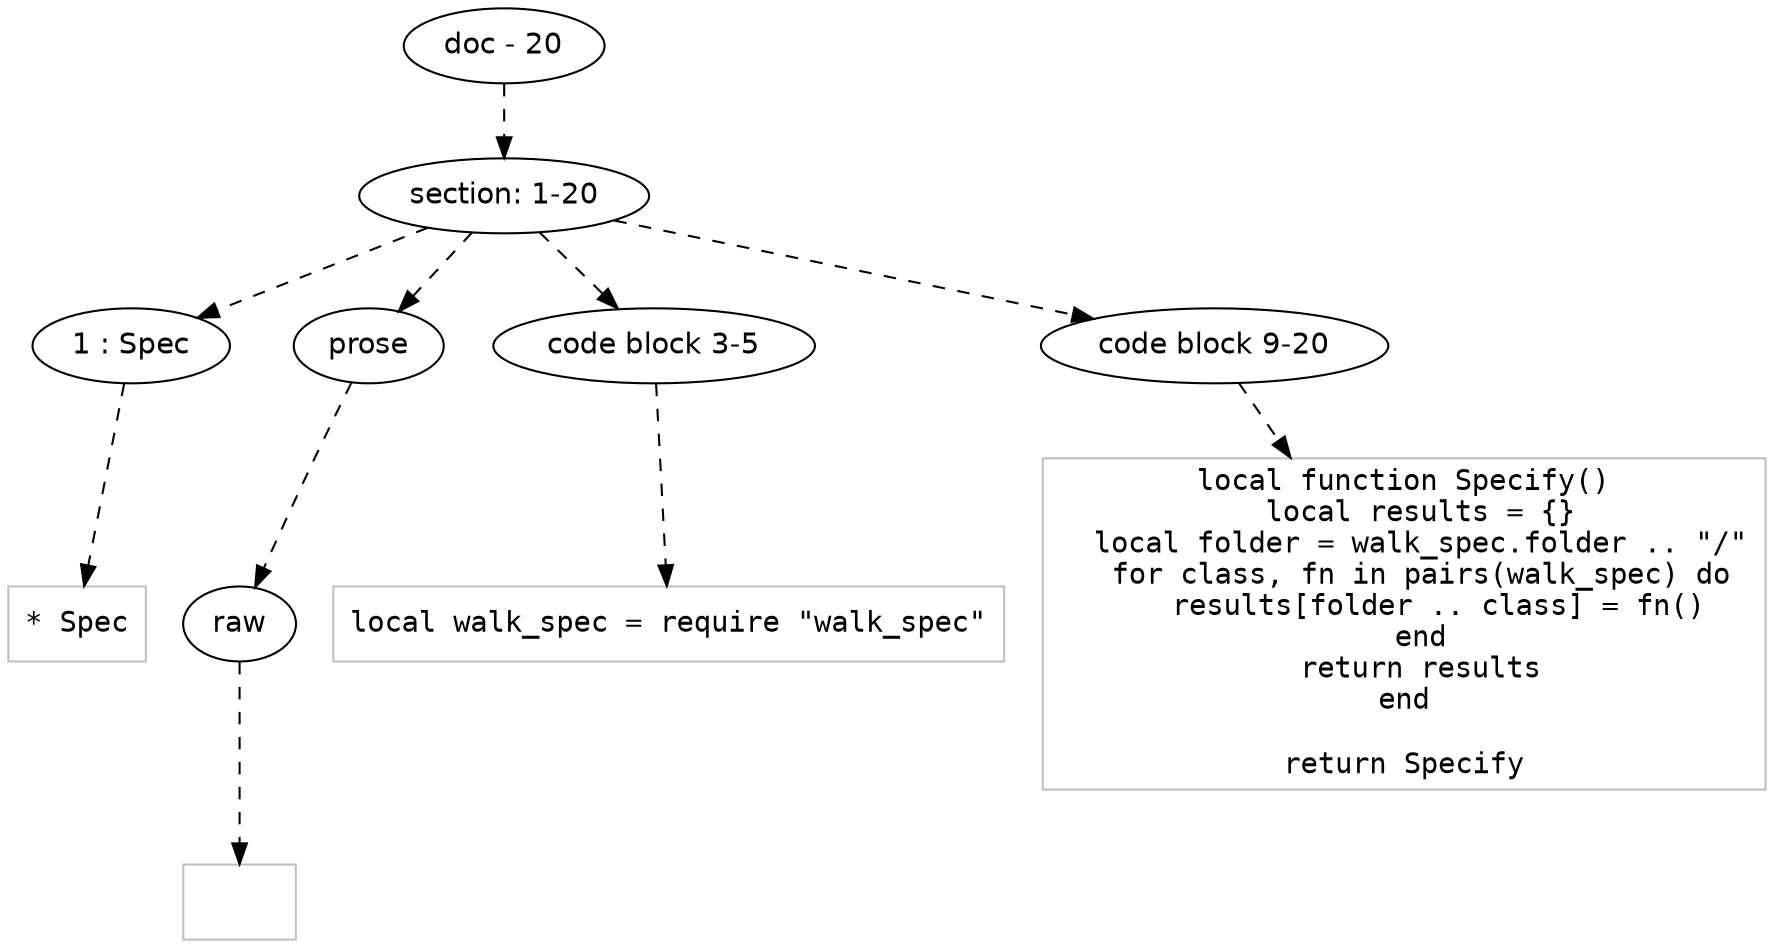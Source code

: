 digraph lpegNode {

node [fontname=Helvetica]
edge [style=dashed]

doc_0 [label="doc - 20"]


doc_0 -> { section_1}
{rank=same; section_1}

section_1 [label="section: 1-20"]


// END RANK doc_0

section_1 -> { header_2 prose_3 codeblock_4 codeblock_5}
{rank=same; header_2 prose_3 codeblock_4 codeblock_5}

header_2 [label="1 : Spec"]

prose_3 [label="prose"]

codeblock_4 [label="code block 3-5"]

codeblock_5 [label="code block 9-20"]


// END RANK section_1

header_2 -> leaf_6
leaf_6  [color=Gray,shape=rectangle,fontname=Inconsolata,label="* Spec"]
// END RANK header_2

prose_3 -> { raw_7}
{rank=same; raw_7}

raw_7 [label="raw"]


// END RANK prose_3

raw_7 -> leaf_8
leaf_8  [color=Gray,shape=rectangle,fontname=Inconsolata,label="
"]
// END RANK raw_7

codeblock_4 -> leaf_9
leaf_9  [color=Gray,shape=rectangle,fontname=Inconsolata,label="local walk_spec = require \"walk_spec\""]
// END RANK codeblock_4

codeblock_5 -> leaf_10
leaf_10  [color=Gray,shape=rectangle,fontname=Inconsolata,label="local function Specify()
  local results = {}
  local folder = walk_spec.folder .. \"/\"
  for class, fn in pairs(walk_spec) do
    results[folder .. class] = fn()
  end
  return results
end

return Specify"]
// END RANK codeblock_5


}
